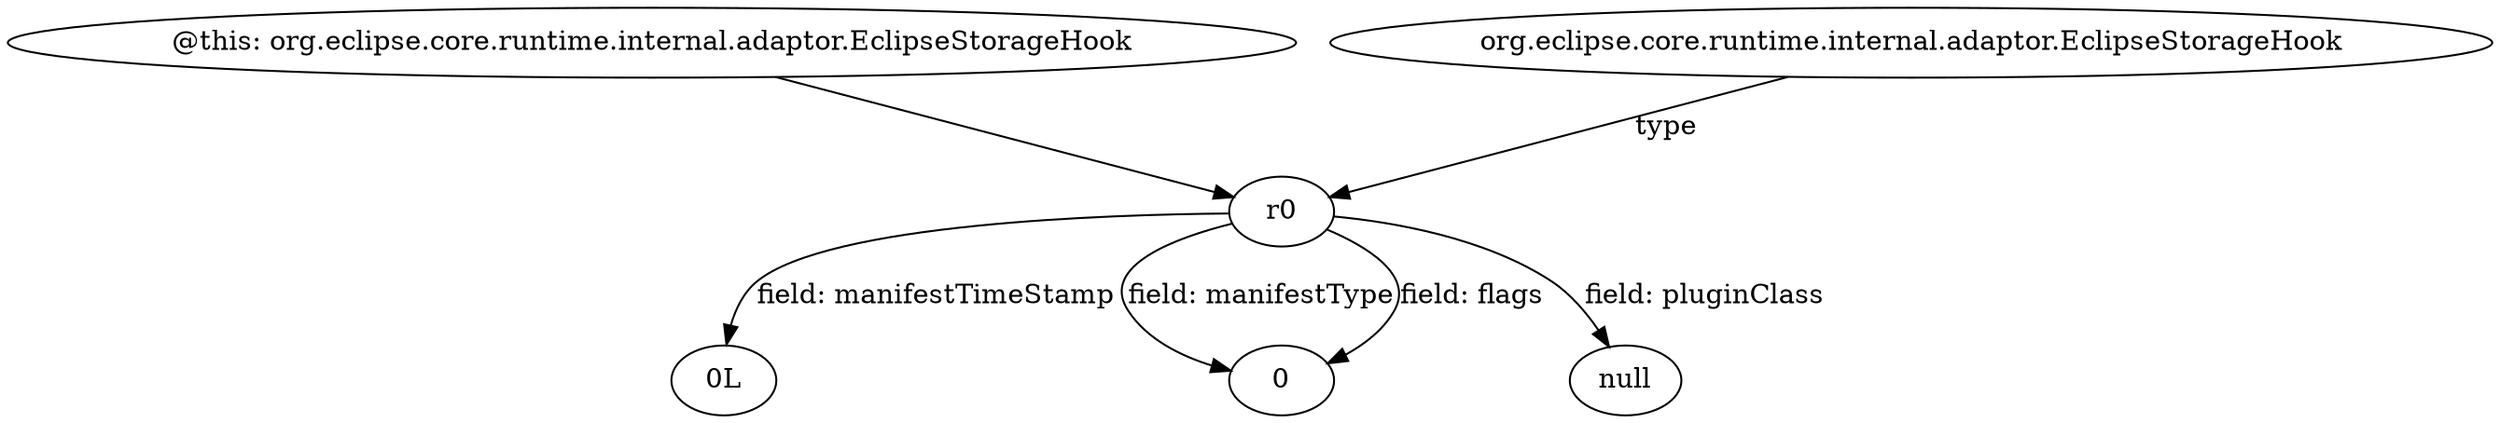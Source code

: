 digraph g {
0[label="@this: org.eclipse.core.runtime.internal.adaptor.EclipseStorageHook"]
1[label="r0"]
0->1[label=""]
2[label="org.eclipse.core.runtime.internal.adaptor.EclipseStorageHook"]
2->1[label="type"]
3[label="0L"]
1->3[label="field: manifestTimeStamp"]
4[label="0"]
1->4[label="field: manifestType"]
1->4[label="field: flags"]
5[label="null"]
1->5[label="field: pluginClass"]
}